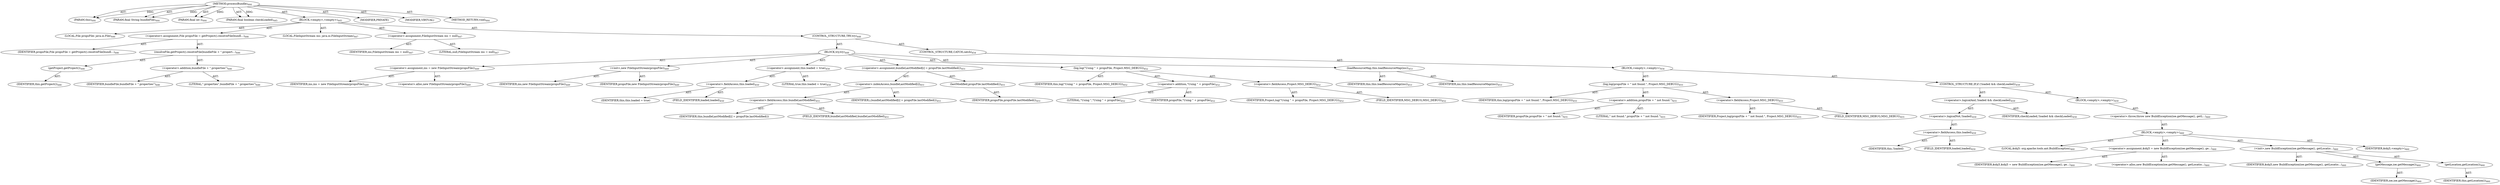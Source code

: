 digraph "processBundle" {  
"111669149710" [label = <(METHOD,processBundle)<SUB>444</SUB>> ]
"115964117005" [label = <(PARAM,this)<SUB>444</SUB>> ]
"115964117021" [label = <(PARAM,final String bundleFile)<SUB>444</SUB>> ]
"115964117022" [label = <(PARAM,final int i)<SUB>444</SUB>> ]
"115964117023" [label = <(PARAM,final boolean checkLoaded)<SUB>445</SUB>> ]
"25769803808" [label = <(BLOCK,&lt;empty&gt;,&lt;empty&gt;)<SUB>445</SUB>> ]
"94489280524" [label = <(LOCAL,File propsFile: java.io.File)<SUB>446</SUB>> ]
"30064771270" [label = <(&lt;operator&gt;.assignment,File propsFile = getProject().resolveFile(bundl...)<SUB>446</SUB>> ]
"68719476891" [label = <(IDENTIFIER,propsFile,File propsFile = getProject().resolveFile(bundl...)<SUB>446</SUB>> ]
"30064771271" [label = <(resolveFile,getProject().resolveFile(bundleFile + &quot;.propert...)<SUB>446</SUB>> ]
"30064771272" [label = <(getProject,getProject())<SUB>446</SUB>> ]
"68719476760" [label = <(IDENTIFIER,this,getProject())<SUB>446</SUB>> ]
"30064771273" [label = <(&lt;operator&gt;.addition,bundleFile + &quot;.properties&quot;)<SUB>446</SUB>> ]
"68719476892" [label = <(IDENTIFIER,bundleFile,bundleFile + &quot;.properties&quot;)<SUB>446</SUB>> ]
"90194313258" [label = <(LITERAL,&quot;.properties&quot;,bundleFile + &quot;.properties&quot;)<SUB>446</SUB>> ]
"94489280525" [label = <(LOCAL,FileInputStream ins: java.io.FileInputStream)<SUB>447</SUB>> ]
"30064771274" [label = <(&lt;operator&gt;.assignment,FileInputStream ins = null)<SUB>447</SUB>> ]
"68719476893" [label = <(IDENTIFIER,ins,FileInputStream ins = null)<SUB>447</SUB>> ]
"90194313259" [label = <(LITERAL,null,FileInputStream ins = null)<SUB>447</SUB>> ]
"47244640269" [label = <(CONTROL_STRUCTURE,TRY,try)<SUB>448</SUB>> ]
"25769803809" [label = <(BLOCK,try,try)<SUB>448</SUB>> ]
"30064771275" [label = <(&lt;operator&gt;.assignment,ins = new FileInputStream(propsFile))<SUB>449</SUB>> ]
"68719476894" [label = <(IDENTIFIER,ins,ins = new FileInputStream(propsFile))<SUB>449</SUB>> ]
"30064771276" [label = <(&lt;operator&gt;.alloc,new FileInputStream(propsFile))<SUB>449</SUB>> ]
"30064771277" [label = <(&lt;init&gt;,new FileInputStream(propsFile))<SUB>449</SUB>> ]
"68719476895" [label = <(IDENTIFIER,ins,new FileInputStream(propsFile))<SUB>449</SUB>> ]
"68719476896" [label = <(IDENTIFIER,propsFile,new FileInputStream(propsFile))<SUB>449</SUB>> ]
"30064771278" [label = <(&lt;operator&gt;.assignment,this.loaded = true)<SUB>450</SUB>> ]
"30064771279" [label = <(&lt;operator&gt;.fieldAccess,this.loaded)<SUB>450</SUB>> ]
"68719476897" [label = <(IDENTIFIER,this,this.loaded = true)> ]
"55834574902" [label = <(FIELD_IDENTIFIER,loaded,loaded)<SUB>450</SUB>> ]
"90194313260" [label = <(LITERAL,true,this.loaded = true)<SUB>450</SUB>> ]
"30064771280" [label = <(&lt;operator&gt;.assignment,bundleLastModified[i] = propsFile.lastModified())<SUB>451</SUB>> ]
"30064771281" [label = <(&lt;operator&gt;.indexAccess,bundleLastModified[i])<SUB>451</SUB>> ]
"30064771282" [label = <(&lt;operator&gt;.fieldAccess,this.bundleLastModified)<SUB>451</SUB>> ]
"68719476898" [label = <(IDENTIFIER,this,bundleLastModified[i] = propsFile.lastModified())> ]
"55834574903" [label = <(FIELD_IDENTIFIER,bundleLastModified,bundleLastModified)<SUB>451</SUB>> ]
"68719476899" [label = <(IDENTIFIER,i,bundleLastModified[i] = propsFile.lastModified())<SUB>451</SUB>> ]
"30064771283" [label = <(lastModified,propsFile.lastModified())<SUB>451</SUB>> ]
"68719476900" [label = <(IDENTIFIER,propsFile,propsFile.lastModified())<SUB>451</SUB>> ]
"30064771284" [label = <(log,log(&quot;Using &quot; + propsFile, Project.MSG_DEBUG))<SUB>452</SUB>> ]
"68719476761" [label = <(IDENTIFIER,this,log(&quot;Using &quot; + propsFile, Project.MSG_DEBUG))<SUB>452</SUB>> ]
"30064771285" [label = <(&lt;operator&gt;.addition,&quot;Using &quot; + propsFile)<SUB>452</SUB>> ]
"90194313261" [label = <(LITERAL,&quot;Using &quot;,&quot;Using &quot; + propsFile)<SUB>452</SUB>> ]
"68719476901" [label = <(IDENTIFIER,propsFile,&quot;Using &quot; + propsFile)<SUB>452</SUB>> ]
"30064771286" [label = <(&lt;operator&gt;.fieldAccess,Project.MSG_DEBUG)<SUB>452</SUB>> ]
"68719476902" [label = <(IDENTIFIER,Project,log(&quot;Using &quot; + propsFile, Project.MSG_DEBUG))<SUB>452</SUB>> ]
"55834574904" [label = <(FIELD_IDENTIFIER,MSG_DEBUG,MSG_DEBUG)<SUB>452</SUB>> ]
"30064771287" [label = <(loadResourceMap,this.loadResourceMap(ins))<SUB>453</SUB>> ]
"68719476762" [label = <(IDENTIFIER,this,this.loadResourceMap(ins))<SUB>453</SUB>> ]
"68719476903" [label = <(IDENTIFIER,ins,this.loadResourceMap(ins))<SUB>453</SUB>> ]
"47244640270" [label = <(CONTROL_STRUCTURE,CATCH,catch)<SUB>454</SUB>> ]
"25769803810" [label = <(BLOCK,&lt;empty&gt;,&lt;empty&gt;)<SUB>454</SUB>> ]
"30064771288" [label = <(log,log(propsFile + &quot; not found.&quot;, Project.MSG_DEBUG))<SUB>455</SUB>> ]
"68719476763" [label = <(IDENTIFIER,this,log(propsFile + &quot; not found.&quot;, Project.MSG_DEBUG))<SUB>455</SUB>> ]
"30064771289" [label = <(&lt;operator&gt;.addition,propsFile + &quot; not found.&quot;)<SUB>455</SUB>> ]
"68719476904" [label = <(IDENTIFIER,propsFile,propsFile + &quot; not found.&quot;)<SUB>455</SUB>> ]
"90194313262" [label = <(LITERAL,&quot; not found.&quot;,propsFile + &quot; not found.&quot;)<SUB>455</SUB>> ]
"30064771290" [label = <(&lt;operator&gt;.fieldAccess,Project.MSG_DEBUG)<SUB>455</SUB>> ]
"68719476905" [label = <(IDENTIFIER,Project,log(propsFile + &quot; not found.&quot;, Project.MSG_DEBUG))<SUB>455</SUB>> ]
"55834574905" [label = <(FIELD_IDENTIFIER,MSG_DEBUG,MSG_DEBUG)<SUB>455</SUB>> ]
"47244640271" [label = <(CONTROL_STRUCTURE,IF,if (!loaded &amp;&amp; checkLoaded))<SUB>459</SUB>> ]
"30064771291" [label = <(&lt;operator&gt;.logicalAnd,!loaded &amp;&amp; checkLoaded)<SUB>459</SUB>> ]
"30064771292" [label = <(&lt;operator&gt;.logicalNot,!loaded)<SUB>459</SUB>> ]
"30064771293" [label = <(&lt;operator&gt;.fieldAccess,this.loaded)<SUB>459</SUB>> ]
"68719476906" [label = <(IDENTIFIER,this,!loaded)> ]
"55834574906" [label = <(FIELD_IDENTIFIER,loaded,loaded)<SUB>459</SUB>> ]
"68719476907" [label = <(IDENTIFIER,checkLoaded,!loaded &amp;&amp; checkLoaded)<SUB>459</SUB>> ]
"25769803811" [label = <(BLOCK,&lt;empty&gt;,&lt;empty&gt;)<SUB>459</SUB>> ]
"30064771294" [label = <(&lt;operator&gt;.throw,throw new BuildException(ioe.getMessage(), getL...)<SUB>460</SUB>> ]
"25769803812" [label = <(BLOCK,&lt;empty&gt;,&lt;empty&gt;)<SUB>460</SUB>> ]
"94489280526" [label = <(LOCAL,$obj5: org.apache.tools.ant.BuildException)<SUB>460</SUB>> ]
"30064771295" [label = <(&lt;operator&gt;.assignment,$obj5 = new BuildException(ioe.getMessage(), ge...)<SUB>460</SUB>> ]
"68719476908" [label = <(IDENTIFIER,$obj5,$obj5 = new BuildException(ioe.getMessage(), ge...)<SUB>460</SUB>> ]
"30064771296" [label = <(&lt;operator&gt;.alloc,new BuildException(ioe.getMessage(), getLocatio...)<SUB>460</SUB>> ]
"30064771297" [label = <(&lt;init&gt;,new BuildException(ioe.getMessage(), getLocatio...)<SUB>460</SUB>> ]
"68719476909" [label = <(IDENTIFIER,$obj5,new BuildException(ioe.getMessage(), getLocatio...)<SUB>460</SUB>> ]
"30064771298" [label = <(getMessage,ioe.getMessage())<SUB>460</SUB>> ]
"68719476910" [label = <(IDENTIFIER,ioe,ioe.getMessage())<SUB>460</SUB>> ]
"30064771299" [label = <(getLocation,getLocation())<SUB>460</SUB>> ]
"68719476764" [label = <(IDENTIFIER,this,getLocation())<SUB>460</SUB>> ]
"68719476911" [label = <(IDENTIFIER,$obj5,&lt;empty&gt;)<SUB>460</SUB>> ]
"133143986238" [label = <(MODIFIER,PRIVATE)> ]
"133143986239" [label = <(MODIFIER,VIRTUAL)> ]
"128849018894" [label = <(METHOD_RETURN,void)<SUB>444</SUB>> ]
  "111669149710" -> "115964117005"  [ label = "AST: "] 
  "111669149710" -> "115964117021"  [ label = "AST: "] 
  "111669149710" -> "115964117022"  [ label = "AST: "] 
  "111669149710" -> "115964117023"  [ label = "AST: "] 
  "111669149710" -> "25769803808"  [ label = "AST: "] 
  "111669149710" -> "133143986238"  [ label = "AST: "] 
  "111669149710" -> "133143986239"  [ label = "AST: "] 
  "111669149710" -> "128849018894"  [ label = "AST: "] 
  "25769803808" -> "94489280524"  [ label = "AST: "] 
  "25769803808" -> "30064771270"  [ label = "AST: "] 
  "25769803808" -> "94489280525"  [ label = "AST: "] 
  "25769803808" -> "30064771274"  [ label = "AST: "] 
  "25769803808" -> "47244640269"  [ label = "AST: "] 
  "30064771270" -> "68719476891"  [ label = "AST: "] 
  "30064771270" -> "30064771271"  [ label = "AST: "] 
  "30064771271" -> "30064771272"  [ label = "AST: "] 
  "30064771271" -> "30064771273"  [ label = "AST: "] 
  "30064771272" -> "68719476760"  [ label = "AST: "] 
  "30064771273" -> "68719476892"  [ label = "AST: "] 
  "30064771273" -> "90194313258"  [ label = "AST: "] 
  "30064771274" -> "68719476893"  [ label = "AST: "] 
  "30064771274" -> "90194313259"  [ label = "AST: "] 
  "47244640269" -> "25769803809"  [ label = "AST: "] 
  "47244640269" -> "47244640270"  [ label = "AST: "] 
  "25769803809" -> "30064771275"  [ label = "AST: "] 
  "25769803809" -> "30064771277"  [ label = "AST: "] 
  "25769803809" -> "30064771278"  [ label = "AST: "] 
  "25769803809" -> "30064771280"  [ label = "AST: "] 
  "25769803809" -> "30064771284"  [ label = "AST: "] 
  "25769803809" -> "30064771287"  [ label = "AST: "] 
  "30064771275" -> "68719476894"  [ label = "AST: "] 
  "30064771275" -> "30064771276"  [ label = "AST: "] 
  "30064771277" -> "68719476895"  [ label = "AST: "] 
  "30064771277" -> "68719476896"  [ label = "AST: "] 
  "30064771278" -> "30064771279"  [ label = "AST: "] 
  "30064771278" -> "90194313260"  [ label = "AST: "] 
  "30064771279" -> "68719476897"  [ label = "AST: "] 
  "30064771279" -> "55834574902"  [ label = "AST: "] 
  "30064771280" -> "30064771281"  [ label = "AST: "] 
  "30064771280" -> "30064771283"  [ label = "AST: "] 
  "30064771281" -> "30064771282"  [ label = "AST: "] 
  "30064771281" -> "68719476899"  [ label = "AST: "] 
  "30064771282" -> "68719476898"  [ label = "AST: "] 
  "30064771282" -> "55834574903"  [ label = "AST: "] 
  "30064771283" -> "68719476900"  [ label = "AST: "] 
  "30064771284" -> "68719476761"  [ label = "AST: "] 
  "30064771284" -> "30064771285"  [ label = "AST: "] 
  "30064771284" -> "30064771286"  [ label = "AST: "] 
  "30064771285" -> "90194313261"  [ label = "AST: "] 
  "30064771285" -> "68719476901"  [ label = "AST: "] 
  "30064771286" -> "68719476902"  [ label = "AST: "] 
  "30064771286" -> "55834574904"  [ label = "AST: "] 
  "30064771287" -> "68719476762"  [ label = "AST: "] 
  "30064771287" -> "68719476903"  [ label = "AST: "] 
  "47244640270" -> "25769803810"  [ label = "AST: "] 
  "25769803810" -> "30064771288"  [ label = "AST: "] 
  "25769803810" -> "47244640271"  [ label = "AST: "] 
  "30064771288" -> "68719476763"  [ label = "AST: "] 
  "30064771288" -> "30064771289"  [ label = "AST: "] 
  "30064771288" -> "30064771290"  [ label = "AST: "] 
  "30064771289" -> "68719476904"  [ label = "AST: "] 
  "30064771289" -> "90194313262"  [ label = "AST: "] 
  "30064771290" -> "68719476905"  [ label = "AST: "] 
  "30064771290" -> "55834574905"  [ label = "AST: "] 
  "47244640271" -> "30064771291"  [ label = "AST: "] 
  "47244640271" -> "25769803811"  [ label = "AST: "] 
  "30064771291" -> "30064771292"  [ label = "AST: "] 
  "30064771291" -> "68719476907"  [ label = "AST: "] 
  "30064771292" -> "30064771293"  [ label = "AST: "] 
  "30064771293" -> "68719476906"  [ label = "AST: "] 
  "30064771293" -> "55834574906"  [ label = "AST: "] 
  "25769803811" -> "30064771294"  [ label = "AST: "] 
  "30064771294" -> "25769803812"  [ label = "AST: "] 
  "25769803812" -> "94489280526"  [ label = "AST: "] 
  "25769803812" -> "30064771295"  [ label = "AST: "] 
  "25769803812" -> "30064771297"  [ label = "AST: "] 
  "25769803812" -> "68719476911"  [ label = "AST: "] 
  "30064771295" -> "68719476908"  [ label = "AST: "] 
  "30064771295" -> "30064771296"  [ label = "AST: "] 
  "30064771297" -> "68719476909"  [ label = "AST: "] 
  "30064771297" -> "30064771298"  [ label = "AST: "] 
  "30064771297" -> "30064771299"  [ label = "AST: "] 
  "30064771298" -> "68719476910"  [ label = "AST: "] 
  "30064771299" -> "68719476764"  [ label = "AST: "] 
  "111669149710" -> "115964117005"  [ label = "DDG: "] 
  "111669149710" -> "115964117021"  [ label = "DDG: "] 
  "111669149710" -> "115964117022"  [ label = "DDG: "] 
  "111669149710" -> "115964117023"  [ label = "DDG: "] 
}
